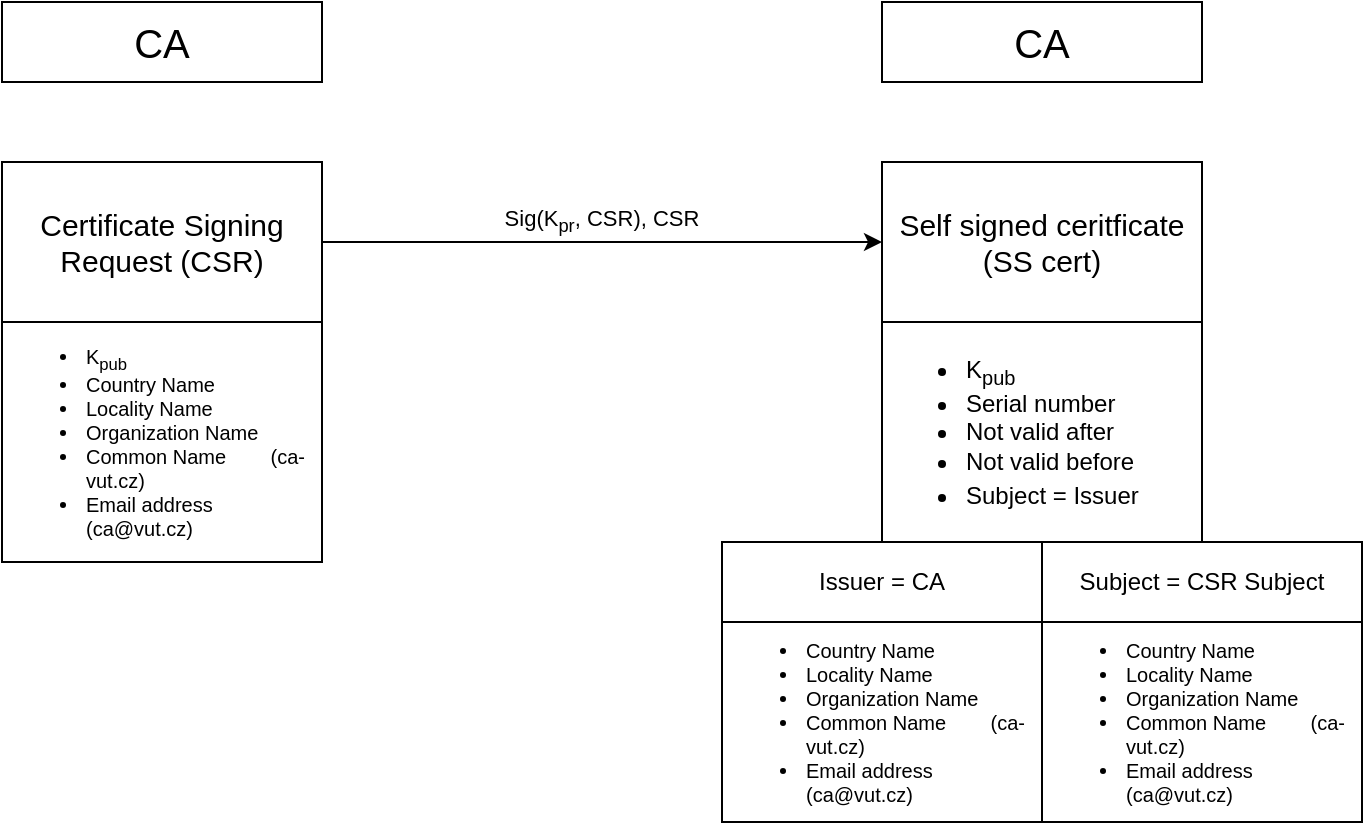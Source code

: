 <mxfile version="12.2.7" type="device" pages="1"><diagram id="-x_R-nRXllClvqlQNXqX" name="Page-1"><mxGraphModel dx="813" dy="443" grid="1" gridSize="10" guides="1" tooltips="1" connect="1" arrows="1" fold="1" page="1" pageScale="1" pageWidth="4681" pageHeight="3300" math="0" shadow="0"><root><mxCell id="0"/><mxCell id="1" parent="0"/><mxCell id="Tl0pGweLyr5gwoz2iCUg-17" value="&lt;font style=&quot;font-size: 20px&quot;&gt;CA&lt;/font&gt;" style="rounded=0;whiteSpace=wrap;html=1;" vertex="1" parent="1"><mxGeometry x="840" y="640" width="160" height="40" as="geometry"/></mxCell><mxCell id="Tl0pGweLyr5gwoz2iCUg-20" value="&lt;font style=&quot;font-size: 15px&quot;&gt;Certificate Signing Request (CSR)&lt;br&gt;&lt;/font&gt;" style="rounded=0;whiteSpace=wrap;html=1;fontSize=10;" vertex="1" parent="1"><mxGeometry x="840" y="720" width="160" height="80" as="geometry"/></mxCell><mxCell id="Tl0pGweLyr5gwoz2iCUg-22" value="" style="endArrow=classic;html=1;fontSize=10;exitX=1;exitY=0.5;exitDx=0;exitDy=0;" edge="1" parent="1" source="Tl0pGweLyr5gwoz2iCUg-20" target="Tl0pGweLyr5gwoz2iCUg-26"><mxGeometry width="50" height="50" relative="1" as="geometry"><mxPoint x="988" y="740" as="sourcePoint"/><mxPoint x="1038" y="660" as="targetPoint"/><Array as="points"><mxPoint x="1040" y="760"/><mxPoint x="1160" y="760"/></Array></mxGeometry></mxCell><mxCell id="Tl0pGweLyr5gwoz2iCUg-23" value="&lt;div align=&quot;left&quot;&gt;&lt;ul&gt;&lt;li&gt;K&lt;sub&gt;pub&lt;/sub&gt;&lt;/li&gt;&lt;li&gt;Country Name&lt;/li&gt;&lt;li&gt;Locality Name&lt;/li&gt;&lt;li&gt;Organization Name&lt;/li&gt;&lt;li&gt;Common Name&amp;nbsp;&amp;nbsp;&amp;nbsp;&amp;nbsp;&amp;nbsp;&amp;nbsp;&amp;nbsp; (ca-vut.cz)&lt;/li&gt;&lt;li&gt;Email address (ca@vut.cz)&lt;br&gt;&lt;/li&gt;&lt;/ul&gt;&lt;/div&gt;" style="rounded=0;whiteSpace=wrap;html=1;fontSize=10;align=left;" vertex="1" parent="1"><mxGeometry x="840" y="800" width="160" height="120" as="geometry"/></mxCell><mxCell id="Tl0pGweLyr5gwoz2iCUg-25" value="&lt;font style=&quot;font-size: 20px&quot;&gt;CA&lt;/font&gt;" style="rounded=0;whiteSpace=wrap;html=1;" vertex="1" parent="1"><mxGeometry x="1280" y="640" width="160" height="40" as="geometry"/></mxCell><mxCell id="Tl0pGweLyr5gwoz2iCUg-26" value="&lt;font style=&quot;font-size: 15px&quot;&gt;Self signed&lt;font style=&quot;font-size: 15px&quot;&gt; ceritficate (SS cert)&lt;br&gt;&lt;/font&gt;&lt;/font&gt;" style="rounded=0;whiteSpace=wrap;html=1;fontSize=10;" vertex="1" parent="1"><mxGeometry x="1280" y="720" width="160" height="80" as="geometry"/></mxCell><mxCell id="Tl0pGweLyr5gwoz2iCUg-27" value="&lt;div style=&quot;font-size: 12px&quot; align=&quot;left&quot;&gt;&lt;ul&gt;&lt;li&gt;&lt;font style=&quot;font-size: 12px&quot;&gt;K&lt;sub&gt;pub&lt;/sub&gt;&lt;/font&gt;&lt;/li&gt;&lt;li&gt;&lt;font style=&quot;font-size: 12px&quot;&gt;Serial number&lt;/font&gt;&lt;/li&gt;&lt;li&gt;&lt;font style=&quot;font-size: 12px&quot;&gt;Not valid after&lt;/font&gt;&lt;/li&gt;&lt;li&gt;&lt;font style=&quot;font-size: 12px&quot;&gt;Not valid before&lt;sub&gt;&lt;br style=&quot;font-size: 12px&quot;&gt;&lt;/sub&gt;&lt;/font&gt;&lt;/li&gt;&lt;li&gt;&lt;font style=&quot;font-size: 12px&quot;&gt;Subject = Issuer&lt;br&gt;&lt;/font&gt;&lt;/li&gt;&lt;/ul&gt;&lt;/div&gt;" style="rounded=0;whiteSpace=wrap;html=1;fontSize=10;align=left;" vertex="1" parent="1"><mxGeometry x="1280" y="800" width="160" height="110" as="geometry"/></mxCell><mxCell id="Tl0pGweLyr5gwoz2iCUg-30" value="&lt;font style=&quot;font-size: 11px&quot;&gt;Sig(K&lt;sub&gt;pr&lt;/sub&gt;, CSR), CSR&lt;/font&gt;" style="text;html=1;strokeColor=none;fillColor=none;align=center;verticalAlign=middle;whiteSpace=wrap;rounded=0;fontSize=10;" vertex="1" parent="1"><mxGeometry x="1080" y="740" width="120" height="20" as="geometry"/></mxCell><mxCell id="Tl0pGweLyr5gwoz2iCUg-31" value="&lt;div align=&quot;left&quot;&gt;&lt;ul&gt;&lt;li&gt;Country Name&lt;/li&gt;&lt;li&gt;Locality Name&lt;/li&gt;&lt;li&gt;Organization Name&lt;/li&gt;&lt;li&gt;Common Name&amp;nbsp;&amp;nbsp;&amp;nbsp;&amp;nbsp;&amp;nbsp;&amp;nbsp;&amp;nbsp; (ca-vut.cz)&lt;/li&gt;&lt;li&gt;Email address (ca@vut.cz)&lt;/li&gt;&lt;/ul&gt;&lt;/div&gt;" style="rounded=0;whiteSpace=wrap;html=1;fontSize=10;align=left;" vertex="1" parent="1"><mxGeometry x="1360" y="950" width="160" height="100" as="geometry"/></mxCell><mxCell id="Tl0pGweLyr5gwoz2iCUg-32" value="&lt;font style=&quot;font-size: 12px&quot;&gt;Subject = CSR Subject&lt;/font&gt;" style="rounded=0;whiteSpace=wrap;html=1;fontSize=10;" vertex="1" parent="1"><mxGeometry x="1360" y="910" width="160" height="40" as="geometry"/></mxCell><mxCell id="Tl0pGweLyr5gwoz2iCUg-34" value="&lt;div align=&quot;left&quot;&gt;&lt;ul&gt;&lt;li&gt;Country Name&lt;/li&gt;&lt;li&gt;Locality Name&lt;/li&gt;&lt;li&gt;Organization Name&lt;/li&gt;&lt;li&gt;Common Name&amp;nbsp;&amp;nbsp;&amp;nbsp;&amp;nbsp;&amp;nbsp;&amp;nbsp;&amp;nbsp; (ca-vut.cz)&lt;/li&gt;&lt;li&gt;Email address (ca@vut.cz)&lt;/li&gt;&lt;/ul&gt;&lt;/div&gt;" style="rounded=0;whiteSpace=wrap;html=1;fontSize=10;align=left;" vertex="1" parent="1"><mxGeometry x="1200" y="950" width="160" height="100" as="geometry"/></mxCell><mxCell id="Tl0pGweLyr5gwoz2iCUg-35" value="&lt;font style=&quot;font-size: 12px&quot;&gt;Issuer = CA&lt;/font&gt;" style="rounded=0;whiteSpace=wrap;html=1;fontSize=10;" vertex="1" parent="1"><mxGeometry x="1200" y="910" width="160" height="40" as="geometry"/></mxCell></root></mxGraphModel></diagram></mxfile>